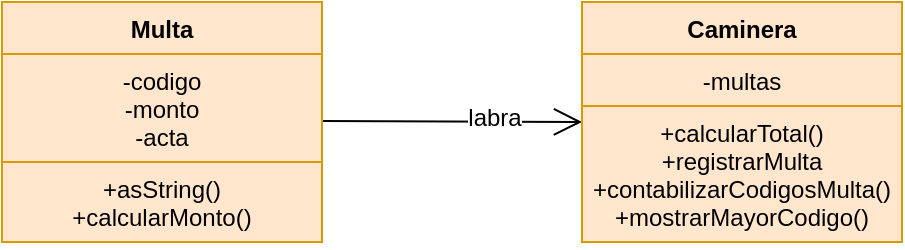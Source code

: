 <mxfile version="12.9.13" type="device"><diagram id="fDc9HASbxkI0PcGzVakD" name="Página-1"><mxGraphModel dx="924" dy="869" grid="1" gridSize="10" guides="1" tooltips="1" connect="1" arrows="1" fold="1" page="1" pageScale="1" pageWidth="827" pageHeight="1169" math="0" shadow="0"><root><mxCell id="0"/><mxCell id="1" parent="0"/><mxCell id="RMm82V4Gw7KFF9BBe8IA-9" value="" style="endArrow=open;endFill=1;endSize=12;html=1;" edge="1" parent="1"><mxGeometry width="160" relative="1" as="geometry"><mxPoint x="349" y="259.5" as="sourcePoint"/><mxPoint x="479" y="260" as="targetPoint"/></mxGeometry></mxCell><mxCell id="RMm82V4Gw7KFF9BBe8IA-10" value="labra" style="edgeLabel;html=1;align=center;verticalAlign=middle;resizable=0;points=[];fontSize=12;" vertex="1" connectable="0" parent="RMm82V4Gw7KFF9BBe8IA-9"><mxGeometry x="0.323" y="2" relative="1" as="geometry"><mxPoint as="offset"/></mxGeometry></mxCell><mxCell id="RMm82V4Gw7KFF9BBe8IA-1" value="Multa" style="swimlane;fontStyle=1;align=center;verticalAlign=top;childLayout=stackLayout;horizontal=1;startSize=26;horizontalStack=0;resizeParent=1;resizeParentMax=0;resizeLast=0;collapsible=1;marginBottom=0;fillColor=#ffe6cc;strokeColor=#d79b00;" vertex="1" parent="1"><mxGeometry x="189" y="200" width="160" height="120" as="geometry"><mxRectangle x="189" y="200" width="60" height="26" as="alternateBounds"/></mxGeometry></mxCell><mxCell id="RMm82V4Gw7KFF9BBe8IA-2" value="-codigo&#10;-monto&#10;-acta&#10;" style="text;strokeColor=#d79b00;fillColor=#ffe6cc;align=center;verticalAlign=top;spacingLeft=4;spacingRight=4;overflow=hidden;rotatable=0;points=[[0,0.5],[1,0.5]];portConstraint=eastwest;" vertex="1" parent="RMm82V4Gw7KFF9BBe8IA-1"><mxGeometry y="26" width="160" height="54" as="geometry"/></mxCell><mxCell id="RMm82V4Gw7KFF9BBe8IA-4" value="+asString()&#10;+calcularMonto()&#10;" style="text;strokeColor=#d79b00;fillColor=#ffe6cc;align=center;verticalAlign=top;spacingLeft=4;spacingRight=4;overflow=hidden;rotatable=0;points=[[0,0.5],[1,0.5]];portConstraint=eastwest;" vertex="1" parent="RMm82V4Gw7KFF9BBe8IA-1"><mxGeometry y="80" width="160" height="40" as="geometry"/></mxCell><mxCell id="RMm82V4Gw7KFF9BBe8IA-5" value="Caminera" style="swimlane;fontStyle=1;align=center;verticalAlign=top;childLayout=stackLayout;horizontal=1;startSize=26;horizontalStack=0;resizeParent=1;resizeParentMax=0;resizeLast=0;collapsible=1;marginBottom=0;fillColor=#ffe6cc;strokeColor=#d79b00;" vertex="1" parent="1"><mxGeometry x="479" y="200" width="160" height="120" as="geometry"/></mxCell><mxCell id="RMm82V4Gw7KFF9BBe8IA-6" value="-multas" style="text;strokeColor=#d79b00;fillColor=#ffe6cc;align=center;verticalAlign=top;spacingLeft=4;spacingRight=4;overflow=hidden;rotatable=0;points=[[0,0.5],[1,0.5]];portConstraint=eastwest;" vertex="1" parent="RMm82V4Gw7KFF9BBe8IA-5"><mxGeometry y="26" width="160" height="26" as="geometry"/></mxCell><mxCell id="RMm82V4Gw7KFF9BBe8IA-8" value="+calcularTotal()&#10;+registrarMulta&#10;+contabilizarCodigosMulta()&#10;+mostrarMayorCodigo()" style="text;strokeColor=#d79b00;fillColor=#ffe6cc;align=center;verticalAlign=top;spacingLeft=4;spacingRight=4;overflow=hidden;rotatable=0;points=[[0,0.5],[1,0.5]];portConstraint=eastwest;" vertex="1" parent="RMm82V4Gw7KFF9BBe8IA-5"><mxGeometry y="52" width="160" height="68" as="geometry"/></mxCell></root></mxGraphModel></diagram></mxfile>